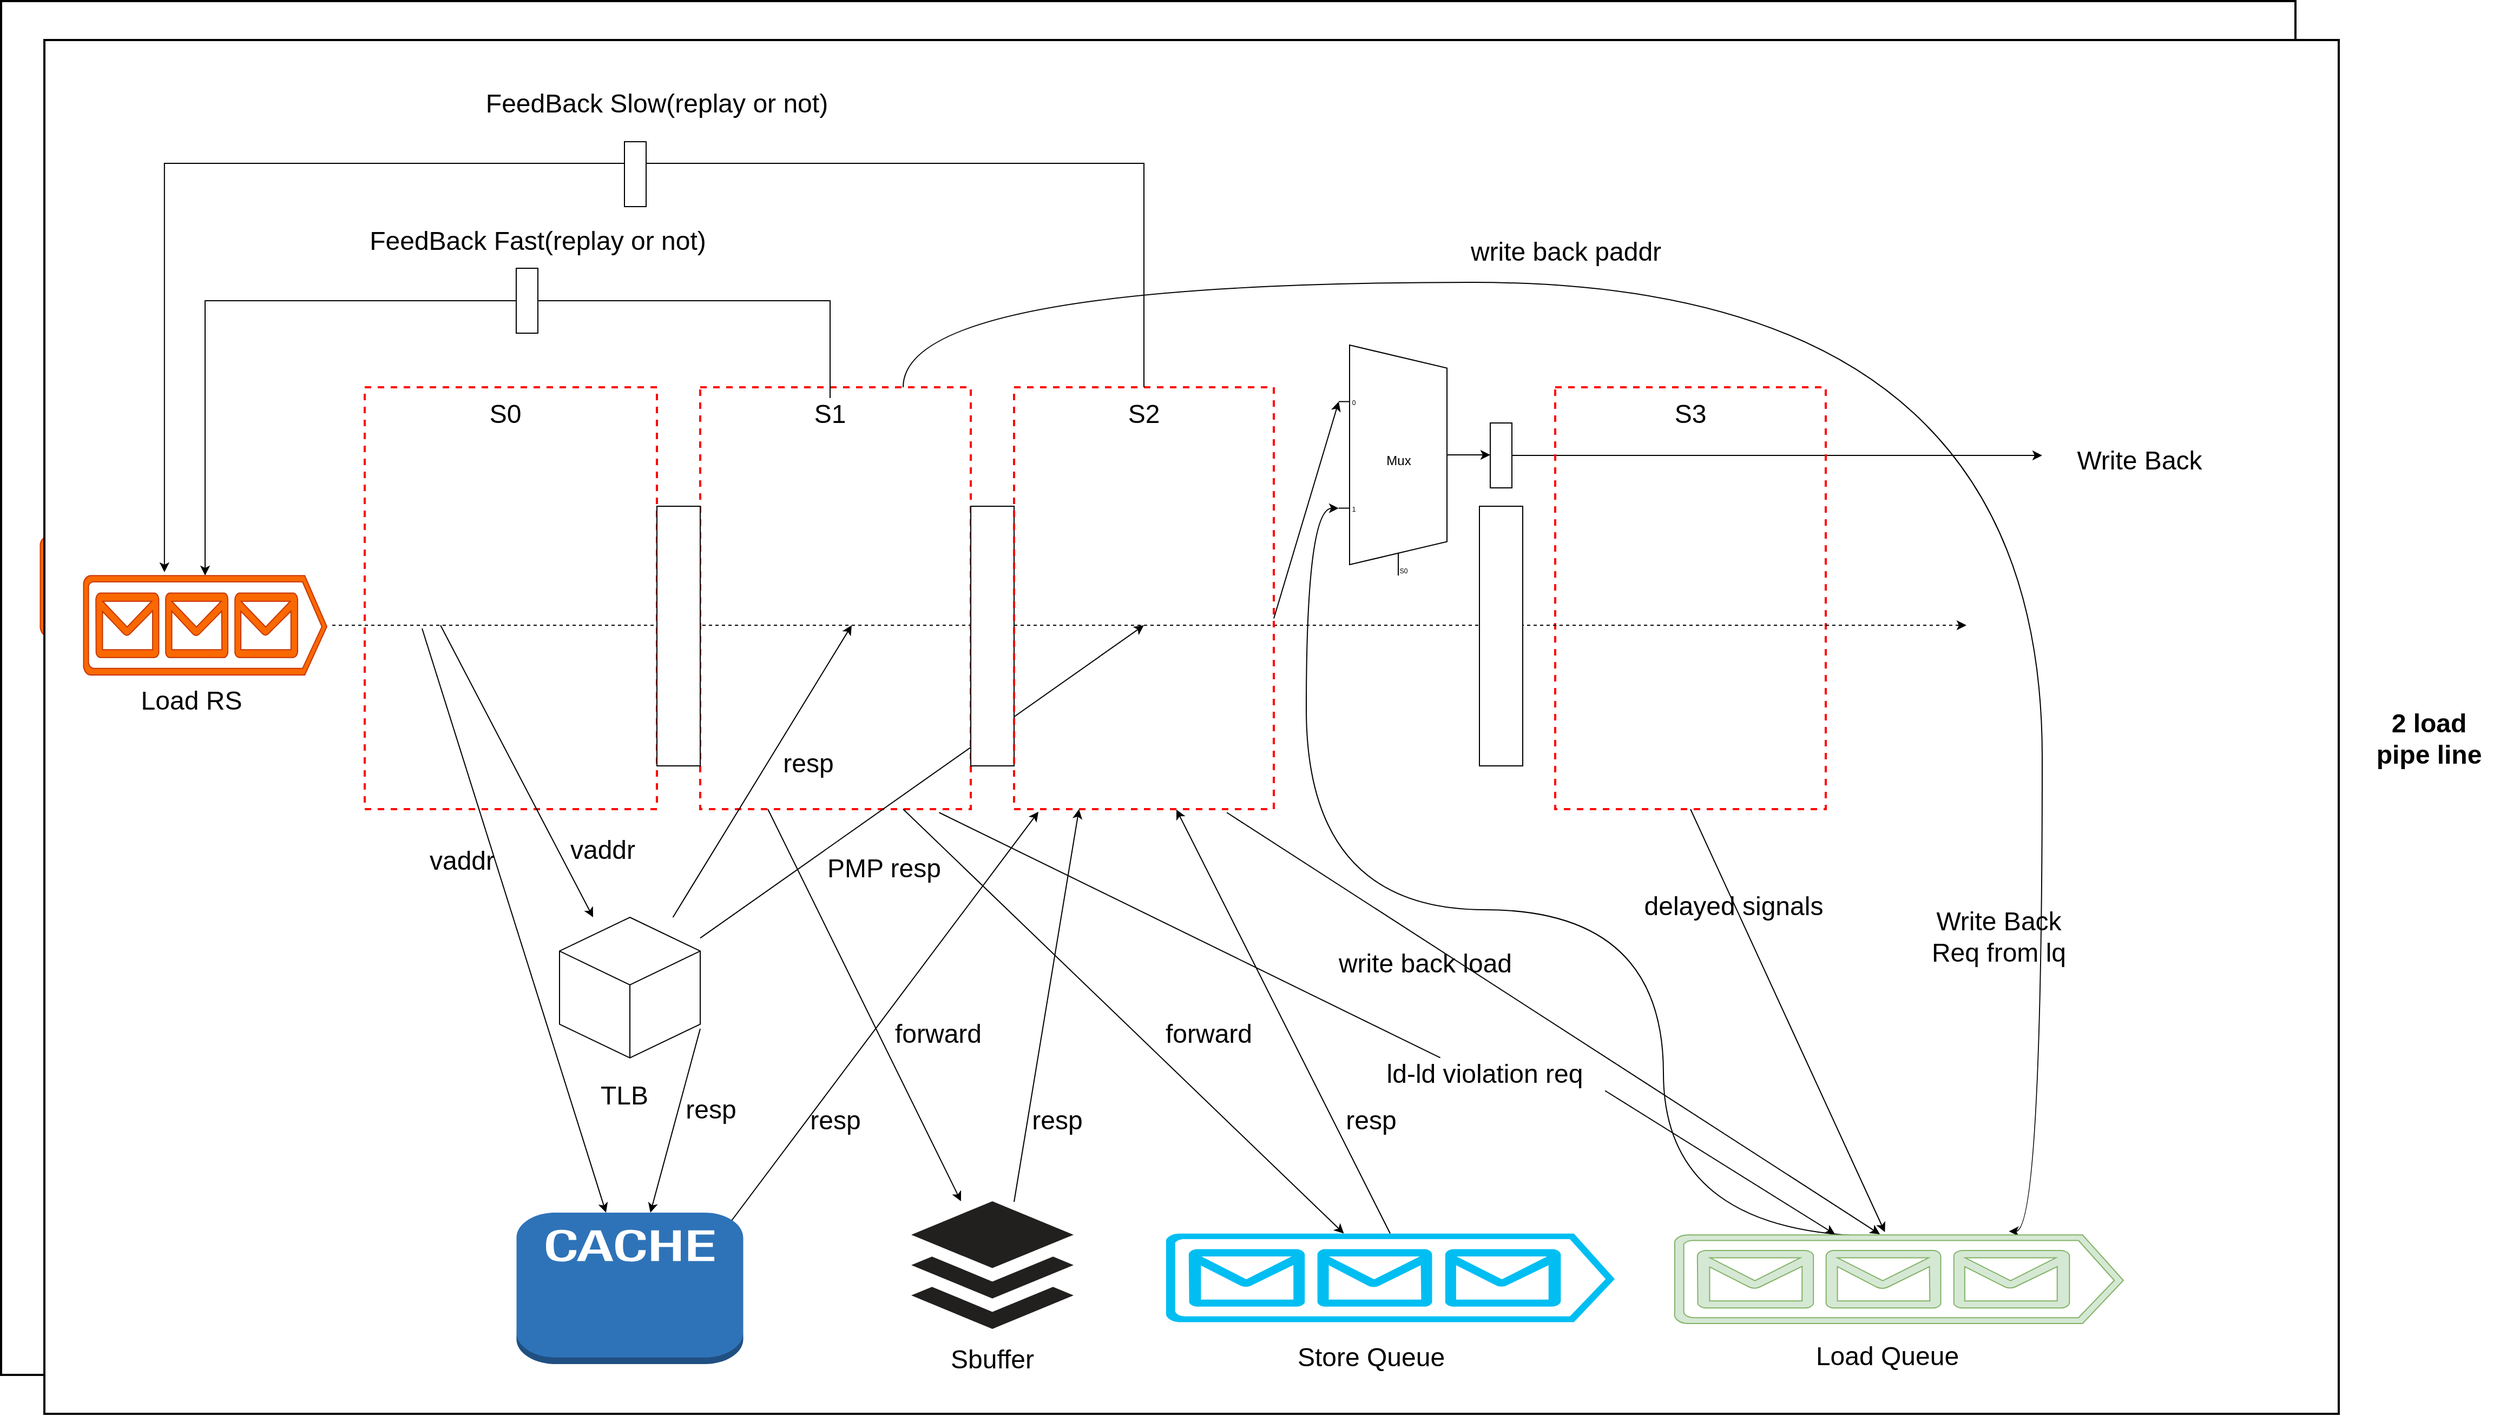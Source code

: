 <mxfile version="20.2.4" type="github">
  <diagram id="AobjY3eb068Dwps1Uj1f" name="第 1 页">
    <mxGraphModel dx="2946" dy="1591" grid="0" gridSize="10" guides="1" tooltips="1" connect="1" arrows="1" fold="1" page="1" pageScale="1" pageWidth="2339" pageHeight="3300" math="0" shadow="0">
      <root>
        <mxCell id="0" />
        <mxCell id="1" parent="0" />
        <mxCell id="BWPuHB-r5Ix1DyG-1JrD-80" value="" style="rounded=0;whiteSpace=wrap;html=1;strokeWidth=2;" vertex="1" parent="1">
          <mxGeometry x="17" y="97" width="2120" height="1270" as="geometry" />
        </mxCell>
        <mxCell id="BWPuHB-r5Ix1DyG-1JrD-78" style="edgeStyle=orthogonalEdgeStyle;curved=1;rounded=0;orthogonalLoop=1;jettySize=auto;html=1;exitX=1;exitY=0.5;exitDx=0;exitDy=0;" edge="1" parent="1" source="BWPuHB-r5Ix1DyG-1JrD-75">
          <mxGeometry relative="1" as="geometry">
            <mxPoint x="1863" y="481" as="targetPoint" />
          </mxGeometry>
        </mxCell>
        <mxCell id="BWPuHB-r5Ix1DyG-1JrD-72" value="" style="endArrow=classic;html=1;rounded=0;fontSize=24;entryX=0;entryY=0.694;entryDx=0;entryDy=3;entryPerimeter=0;exitX=0.467;exitY=0.018;exitDx=0;exitDy=0;exitPerimeter=0;edgeStyle=orthogonalEdgeStyle;curved=1;" edge="1" parent="1" source="BWPuHB-r5Ix1DyG-1JrD-22" target="BWPuHB-r5Ix1DyG-1JrD-70">
          <mxGeometry width="50" height="50" relative="1" as="geometry">
            <mxPoint x="1548" y="818" as="sourcePoint" />
            <mxPoint x="1727.635" y="1209.04" as="targetPoint" />
            <Array as="points">
              <mxPoint x="1513" y="1203" />
              <mxPoint x="1513" y="901" />
              <mxPoint x="1183" y="901" />
              <mxPoint x="1183" y="530" />
            </Array>
          </mxGeometry>
        </mxCell>
        <mxCell id="BWPuHB-r5Ix1DyG-1JrD-68" style="edgeStyle=orthogonalEdgeStyle;rounded=0;orthogonalLoop=1;jettySize=auto;html=1;exitX=0.75;exitY=0;exitDx=0;exitDy=0;entryX=0.745;entryY=-0.039;entryDx=0;entryDy=0;entryPerimeter=0;curved=1;" edge="1" parent="1" source="BWPuHB-r5Ix1DyG-1JrD-32" target="BWPuHB-r5Ix1DyG-1JrD-22">
          <mxGeometry relative="1" as="geometry">
            <Array as="points">
              <mxPoint x="811" y="321" />
              <mxPoint x="1863" y="321" />
              <mxPoint x="1863" y="1198" />
            </Array>
          </mxGeometry>
        </mxCell>
        <mxCell id="BWPuHB-r5Ix1DyG-1JrD-32" value="" style="rounded=0;whiteSpace=wrap;html=1;fontSize=24;fillColor=none;dashed=1;strokeColor=#FF0000;strokeWidth=2;" vertex="1" parent="1">
          <mxGeometry x="623" y="418" width="250" height="390" as="geometry" />
        </mxCell>
        <mxCell id="BWPuHB-r5Ix1DyG-1JrD-2" value="" style="rounded=0;whiteSpace=wrap;html=1;fontSize=24;fillColor=none;dashed=1;strokeColor=#FF0000;strokeWidth=2;" vertex="1" parent="1">
          <mxGeometry x="1413" y="418" width="250" height="390" as="geometry" />
        </mxCell>
        <mxCell id="BWPuHB-r5Ix1DyG-1JrD-3" value="" style="rounded=0;whiteSpace=wrap;html=1;fontSize=24;fillColor=none;dashed=1;strokeColor=#FF0000;strokeWidth=2;" vertex="1" parent="1">
          <mxGeometry x="313" y="418" width="270" height="390" as="geometry" />
        </mxCell>
        <mxCell id="BWPuHB-r5Ix1DyG-1JrD-5" value="" style="endArrow=classic;html=1;rounded=0;fontSize=24;" edge="1" parent="1" source="BWPuHB-r5Ix1DyG-1JrD-14">
          <mxGeometry width="50" height="50" relative="1" as="geometry">
            <mxPoint x="653" y="918" as="sourcePoint" />
            <mxPoint x="1033" y="638" as="targetPoint" />
          </mxGeometry>
        </mxCell>
        <mxCell id="BWPuHB-r5Ix1DyG-1JrD-6" value="" style="endArrow=classic;html=1;rounded=0;fontSize=24;exitX=1;exitY=0.5;exitDx=0;exitDy=0;dashed=1;" edge="1" parent="1">
          <mxGeometry width="50" height="50" relative="1" as="geometry">
            <mxPoint x="283" y="638" as="sourcePoint" />
            <mxPoint x="1793" y="638" as="targetPoint" />
          </mxGeometry>
        </mxCell>
        <mxCell id="BWPuHB-r5Ix1DyG-1JrD-7" value="" style="rounded=0;whiteSpace=wrap;html=1;fontSize=24;" vertex="1" parent="1">
          <mxGeometry x="583" y="528" width="40" height="240" as="geometry" />
        </mxCell>
        <mxCell id="BWPuHB-r5Ix1DyG-1JrD-8" value="" style="rounded=0;whiteSpace=wrap;html=1;fontSize=24;" vertex="1" parent="1">
          <mxGeometry x="873" y="528" width="40" height="240" as="geometry" />
        </mxCell>
        <mxCell id="BWPuHB-r5Ix1DyG-1JrD-9" value="" style="rounded=0;whiteSpace=wrap;html=1;fontSize=24;" vertex="1" parent="1">
          <mxGeometry x="1343" y="528" width="40" height="240" as="geometry" />
        </mxCell>
        <mxCell id="BWPuHB-r5Ix1DyG-1JrD-10" value="S0" style="text;html=1;strokeColor=none;fillColor=none;align=center;verticalAlign=middle;whiteSpace=wrap;rounded=0;fontSize=24;" vertex="1" parent="1">
          <mxGeometry x="413" y="428" width="60" height="30" as="geometry" />
        </mxCell>
        <mxCell id="BWPuHB-r5Ix1DyG-1JrD-11" value="S1" style="text;html=1;strokeColor=none;fillColor=none;align=center;verticalAlign=middle;whiteSpace=wrap;rounded=0;fontSize=24;" vertex="1" parent="1">
          <mxGeometry x="713" y="428" width="60" height="30" as="geometry" />
        </mxCell>
        <mxCell id="BWPuHB-r5Ix1DyG-1JrD-12" value="S2" style="text;html=1;strokeColor=none;fillColor=none;align=center;verticalAlign=middle;whiteSpace=wrap;rounded=0;fontSize=24;" vertex="1" parent="1">
          <mxGeometry x="1003" y="428" width="60" height="30" as="geometry" />
        </mxCell>
        <mxCell id="BWPuHB-r5Ix1DyG-1JrD-13" value="S3" style="text;html=1;strokeColor=none;fillColor=none;align=center;verticalAlign=middle;whiteSpace=wrap;rounded=0;fontSize=24;" vertex="1" parent="1">
          <mxGeometry x="1508" y="428" width="60" height="30" as="geometry" />
        </mxCell>
        <mxCell id="BWPuHB-r5Ix1DyG-1JrD-14" value="" style="html=1;whiteSpace=wrap;shape=isoCube2;backgroundOutline=1;isoAngle=15;fontSize=24;" vertex="1" parent="1">
          <mxGeometry x="493" y="908" width="130" height="130" as="geometry" />
        </mxCell>
        <mxCell id="BWPuHB-r5Ix1DyG-1JrD-15" value="TLB" style="text;html=1;strokeColor=none;fillColor=none;align=center;verticalAlign=middle;whiteSpace=wrap;rounded=0;fontSize=24;" vertex="1" parent="1">
          <mxGeometry x="523" y="1058" width="60" height="30" as="geometry" />
        </mxCell>
        <mxCell id="BWPuHB-r5Ix1DyG-1JrD-16" value="" style="edgeStyle=elbowEdgeStyle;elbow=horizontal;endArrow=classic;html=1;rounded=0;fontSize=24;exitX=0.5;exitY=0;exitDx=0;exitDy=0;entryX=0.5;entryY=0;entryDx=0;entryDy=0;entryPerimeter=0;" edge="1" parent="1" source="BWPuHB-r5Ix1DyG-1JrD-11" target="BWPuHB-r5Ix1DyG-1JrD-24">
          <mxGeometry width="50" height="50" relative="1" as="geometry">
            <mxPoint x="753" y="408" as="sourcePoint" />
            <mxPoint x="203" y="598" as="targetPoint" />
            <Array as="points">
              <mxPoint x="573" y="338" />
              <mxPoint x="213" y="438" />
            </Array>
          </mxGeometry>
        </mxCell>
        <mxCell id="BWPuHB-r5Ix1DyG-1JrD-17" value="" style="endArrow=classic;html=1;rounded=0;fontSize=24;" edge="1" parent="1" target="BWPuHB-r5Ix1DyG-1JrD-14">
          <mxGeometry width="50" height="50" relative="1" as="geometry">
            <mxPoint x="383" y="638" as="sourcePoint" />
            <mxPoint x="573" y="838" as="targetPoint" />
          </mxGeometry>
        </mxCell>
        <mxCell id="BWPuHB-r5Ix1DyG-1JrD-18" value="" style="endArrow=classic;html=1;rounded=0;fontSize=24;" edge="1" parent="1" source="BWPuHB-r5Ix1DyG-1JrD-14">
          <mxGeometry width="50" height="50" relative="1" as="geometry">
            <mxPoint x="633" y="918" as="sourcePoint" />
            <mxPoint x="763" y="638" as="targetPoint" />
          </mxGeometry>
        </mxCell>
        <mxCell id="BWPuHB-r5Ix1DyG-1JrD-19" value="Write Back" style="text;html=1;strokeColor=none;fillColor=none;align=center;verticalAlign=middle;whiteSpace=wrap;rounded=0;fontSize=24;" vertex="1" parent="1">
          <mxGeometry x="1873" y="410.5" width="160" height="150" as="geometry" />
        </mxCell>
        <mxCell id="BWPuHB-r5Ix1DyG-1JrD-20" value="FeedBack Fast(replay or not)" style="text;html=1;strokeColor=none;fillColor=none;align=center;verticalAlign=middle;whiteSpace=wrap;rounded=0;fontSize=24;" vertex="1" parent="1">
          <mxGeometry x="313" y="258" width="320" height="50" as="geometry" />
        </mxCell>
        <mxCell id="BWPuHB-r5Ix1DyG-1JrD-21" value="vaddr" style="text;html=1;strokeColor=none;fillColor=none;align=center;verticalAlign=middle;whiteSpace=wrap;rounded=0;fontSize=24;" vertex="1" parent="1">
          <mxGeometry x="373" y="841" width="60" height="30" as="geometry" />
        </mxCell>
        <mxCell id="BWPuHB-r5Ix1DyG-1JrD-24" value="" style="verticalLabelPosition=bottom;html=1;verticalAlign=top;align=center;strokeColor=#C73500;fillColor=#fa6800;shape=mxgraph.azure.queue_generic;pointerEvents=1;fontSize=24;fontColor=#000000;" vertex="1" parent="1">
          <mxGeometry x="53" y="592" width="225" height="92" as="geometry" />
        </mxCell>
        <mxCell id="BWPuHB-r5Ix1DyG-1JrD-25" value="Load RS" style="text;html=1;strokeColor=none;fillColor=none;align=center;verticalAlign=middle;whiteSpace=wrap;rounded=0;fontSize=24;" vertex="1" parent="1">
          <mxGeometry x="93" y="698" width="120" height="20" as="geometry" />
        </mxCell>
        <mxCell id="BWPuHB-r5Ix1DyG-1JrD-26" value="resp" style="text;html=1;strokeColor=none;fillColor=none;align=center;verticalAlign=middle;whiteSpace=wrap;rounded=0;fontSize=24;" vertex="1" parent="1">
          <mxGeometry x="693" y="751" width="60" height="30" as="geometry" />
        </mxCell>
        <mxCell id="BWPuHB-r5Ix1DyG-1JrD-27" value="PMP resp" style="text;html=1;strokeColor=none;fillColor=none;align=center;verticalAlign=middle;whiteSpace=wrap;rounded=0;fontSize=24;" vertex="1" parent="1">
          <mxGeometry x="723" y="848" width="140" height="30" as="geometry" />
        </mxCell>
        <mxCell id="BWPuHB-r5Ix1DyG-1JrD-28" value="" style="rounded=0;whiteSpace=wrap;html=1;fontSize=24;" vertex="1" parent="1">
          <mxGeometry x="453" y="308" width="20" height="60" as="geometry" />
        </mxCell>
        <mxCell id="BWPuHB-r5Ix1DyG-1JrD-33" value="" style="rounded=0;whiteSpace=wrap;html=1;fontSize=24;fillColor=none;dashed=1;strokeColor=#FF0000;strokeWidth=2;" vertex="1" parent="1">
          <mxGeometry x="913" y="418" width="240" height="390" as="geometry" />
        </mxCell>
        <mxCell id="BWPuHB-r5Ix1DyG-1JrD-35" value="" style="outlineConnect=0;dashed=0;verticalLabelPosition=bottom;verticalAlign=top;align=center;html=1;shape=mxgraph.aws3.cache_node;fillColor=#2E73B8;gradientColor=none;" vertex="1" parent="1">
          <mxGeometry x="453.25" y="1181" width="209.5" height="140" as="geometry" />
        </mxCell>
        <mxCell id="BWPuHB-r5Ix1DyG-1JrD-36" value="" style="endArrow=classic;html=1;rounded=0;fontSize=24;" edge="1" parent="1" target="BWPuHB-r5Ix1DyG-1JrD-35">
          <mxGeometry width="50" height="50" relative="1" as="geometry">
            <mxPoint x="366" y="641" as="sourcePoint" />
            <mxPoint x="446" y="1261" as="targetPoint" />
          </mxGeometry>
        </mxCell>
        <mxCell id="BWPuHB-r5Ix1DyG-1JrD-41" value="" style="group" vertex="1" connectable="0" parent="1">
          <mxGeometry x="803" y="1170.5" width="180" height="161" as="geometry" />
        </mxCell>
        <mxCell id="BWPuHB-r5Ix1DyG-1JrD-39" value="" style="dashed=0;outlineConnect=0;html=1;align=center;labelPosition=center;verticalLabelPosition=bottom;verticalAlign=top;shape=mxgraph.weblogos.buffer;fillColor=#221F1F;strokeColor=none" vertex="1" parent="BWPuHB-r5Ix1DyG-1JrD-41">
          <mxGeometry x="15" width="150" height="118" as="geometry" />
        </mxCell>
        <mxCell id="BWPuHB-r5Ix1DyG-1JrD-40" value="Sbuffer" style="text;html=1;strokeColor=none;fillColor=none;align=center;verticalAlign=middle;whiteSpace=wrap;rounded=0;fontSize=24;" vertex="1" parent="BWPuHB-r5Ix1DyG-1JrD-41">
          <mxGeometry y="131" width="180" height="30" as="geometry" />
        </mxCell>
        <mxCell id="BWPuHB-r5Ix1DyG-1JrD-42" value="" style="group" vertex="1" connectable="0" parent="1">
          <mxGeometry x="1523" y="1201.5" width="415" height="127.5" as="geometry" />
        </mxCell>
        <mxCell id="BWPuHB-r5Ix1DyG-1JrD-22" value="" style="verticalLabelPosition=bottom;html=1;verticalAlign=top;align=center;strokeColor=#82b366;fillColor=#d5e8d4;shape=mxgraph.azure.queue_generic;pointerEvents=1;fontSize=24;" vertex="1" parent="BWPuHB-r5Ix1DyG-1JrD-42">
          <mxGeometry width="415" height="82" as="geometry" />
        </mxCell>
        <mxCell id="BWPuHB-r5Ix1DyG-1JrD-23" value="Load Queue" style="text;html=1;strokeColor=none;fillColor=none;align=center;verticalAlign=middle;whiteSpace=wrap;rounded=0;fontSize=24;" vertex="1" parent="BWPuHB-r5Ix1DyG-1JrD-42">
          <mxGeometry x="107" y="97.5" width="180" height="30" as="geometry" />
        </mxCell>
        <mxCell id="BWPuHB-r5Ix1DyG-1JrD-43" value="" style="group" vertex="1" connectable="0" parent="1">
          <mxGeometry x="1053" y="1200.25" width="415" height="130" as="geometry" />
        </mxCell>
        <mxCell id="BWPuHB-r5Ix1DyG-1JrD-37" value="" style="verticalLabelPosition=bottom;html=1;verticalAlign=top;align=center;strokeColor=none;fillColor=#00BEF2;shape=mxgraph.azure.queue_generic;pointerEvents=1;fontSize=24;" vertex="1" parent="BWPuHB-r5Ix1DyG-1JrD-43">
          <mxGeometry width="415" height="82" as="geometry" />
        </mxCell>
        <mxCell id="BWPuHB-r5Ix1DyG-1JrD-38" value="Store Queue" style="text;html=1;strokeColor=none;fillColor=none;align=center;verticalAlign=middle;whiteSpace=wrap;rounded=0;fontSize=24;" vertex="1" parent="BWPuHB-r5Ix1DyG-1JrD-43">
          <mxGeometry x="100" y="100" width="180" height="30" as="geometry" />
        </mxCell>
        <mxCell id="BWPuHB-r5Ix1DyG-1JrD-44" value="" style="edgeStyle=elbowEdgeStyle;elbow=horizontal;endArrow=classic;html=1;rounded=0;fontSize=24;exitX=0.5;exitY=0;exitDx=0;exitDy=0;entryX=0.333;entryY=-0.033;entryDx=0;entryDy=0;entryPerimeter=0;" edge="1" parent="1" source="BWPuHB-r5Ix1DyG-1JrD-33" target="BWPuHB-r5Ix1DyG-1JrD-24">
          <mxGeometry width="50" height="50" relative="1" as="geometry">
            <mxPoint x="753" y="438" as="sourcePoint" />
            <mxPoint x="175.5" y="602" as="targetPoint" />
            <Array as="points">
              <mxPoint x="583" y="211" />
              <mxPoint x="676" y="241" />
              <mxPoint x="586" y="261" />
              <mxPoint x="223" y="448" />
            </Array>
          </mxGeometry>
        </mxCell>
        <mxCell id="BWPuHB-r5Ix1DyG-1JrD-45" value="FeedBack Slow(replay or not)" style="text;html=1;strokeColor=none;fillColor=none;align=center;verticalAlign=middle;whiteSpace=wrap;rounded=0;fontSize=24;" vertex="1" parent="1">
          <mxGeometry x="423" y="131" width="320" height="50" as="geometry" />
        </mxCell>
        <mxCell id="BWPuHB-r5Ix1DyG-1JrD-46" value="" style="endArrow=classic;html=1;rounded=0;fontSize=24;exitX=0.25;exitY=1;exitDx=0;exitDy=0;" edge="1" parent="1" source="BWPuHB-r5Ix1DyG-1JrD-32" target="BWPuHB-r5Ix1DyG-1JrD-39">
          <mxGeometry width="50" height="50" relative="1" as="geometry">
            <mxPoint x="607.776" y="918" as="sourcePoint" />
            <mxPoint x="773" y="648" as="targetPoint" />
          </mxGeometry>
        </mxCell>
        <mxCell id="BWPuHB-r5Ix1DyG-1JrD-47" value="" style="endArrow=classic;html=1;rounded=0;fontSize=24;entryX=0.397;entryY=0.001;entryDx=0;entryDy=0;entryPerimeter=0;exitX=0.75;exitY=1;exitDx=0;exitDy=0;" edge="1" parent="1" source="BWPuHB-r5Ix1DyG-1JrD-32" target="BWPuHB-r5Ix1DyG-1JrD-37">
          <mxGeometry width="50" height="50" relative="1" as="geometry">
            <mxPoint x="743" y="651.08" as="sourcePoint" />
            <mxPoint x="886.957" y="1180.5" as="targetPoint" />
          </mxGeometry>
        </mxCell>
        <mxCell id="BWPuHB-r5Ix1DyG-1JrD-48" value="forward" style="text;html=1;strokeColor=none;fillColor=none;align=center;verticalAlign=middle;whiteSpace=wrap;rounded=0;fontSize=24;" vertex="1" parent="1">
          <mxGeometry x="773" y="1001" width="140" height="30" as="geometry" />
        </mxCell>
        <mxCell id="BWPuHB-r5Ix1DyG-1JrD-49" value="forward" style="text;html=1;strokeColor=none;fillColor=none;align=center;verticalAlign=middle;whiteSpace=wrap;rounded=0;fontSize=24;" vertex="1" parent="1">
          <mxGeometry x="1023" y="1001" width="140" height="30" as="geometry" />
        </mxCell>
        <mxCell id="BWPuHB-r5Ix1DyG-1JrD-50" value="" style="endArrow=classic;html=1;rounded=0;fontSize=24;entryX=0.358;entryY=-0.006;entryDx=0;entryDy=0;entryPerimeter=0;exitX=0.883;exitY=1.008;exitDx=0;exitDy=0;exitPerimeter=0;startArrow=none;" edge="1" parent="1" source="BWPuHB-r5Ix1DyG-1JrD-51" target="BWPuHB-r5Ix1DyG-1JrD-22">
          <mxGeometry width="50" height="50" relative="1" as="geometry">
            <mxPoint x="820.5" y="818" as="sourcePoint" />
            <mxPoint x="1227.755" y="1210.332" as="targetPoint" />
          </mxGeometry>
        </mxCell>
        <mxCell id="BWPuHB-r5Ix1DyG-1JrD-52" value="" style="endArrow=classic;html=1;rounded=0;fontSize=24;" edge="1" parent="1" target="BWPuHB-r5Ix1DyG-1JrD-35">
          <mxGeometry width="50" height="50" relative="1" as="geometry">
            <mxPoint x="623" y="1011" as="sourcePoint" />
            <mxPoint x="773" y="648" as="targetPoint" />
          </mxGeometry>
        </mxCell>
        <mxCell id="BWPuHB-r5Ix1DyG-1JrD-53" value="resp" style="text;html=1;strokeColor=none;fillColor=none;align=center;verticalAlign=middle;whiteSpace=wrap;rounded=0;fontSize=24;" vertex="1" parent="1">
          <mxGeometry x="602.75" y="1071" width="60" height="30" as="geometry" />
        </mxCell>
        <mxCell id="BWPuHB-r5Ix1DyG-1JrD-54" value="vaddr" style="text;html=1;strokeColor=none;fillColor=none;align=center;verticalAlign=middle;whiteSpace=wrap;rounded=0;fontSize=24;" vertex="1" parent="1">
          <mxGeometry x="503" y="831" width="60" height="30" as="geometry" />
        </mxCell>
        <mxCell id="BWPuHB-r5Ix1DyG-1JrD-56" value="" style="endArrow=classic;html=1;rounded=0;fontSize=24;exitX=0.95;exitY=0.05;exitDx=0;exitDy=0;exitPerimeter=0;entryX=0.094;entryY=1.006;entryDx=0;entryDy=0;entryPerimeter=0;" edge="1" parent="1" source="BWPuHB-r5Ix1DyG-1JrD-35" target="BWPuHB-r5Ix1DyG-1JrD-33">
          <mxGeometry width="50" height="50" relative="1" as="geometry">
            <mxPoint x="633" y="1021" as="sourcePoint" />
            <mxPoint x="586.958" y="1191" as="targetPoint" />
          </mxGeometry>
        </mxCell>
        <mxCell id="BWPuHB-r5Ix1DyG-1JrD-57" value="resp" style="text;html=1;strokeColor=none;fillColor=none;align=center;verticalAlign=middle;whiteSpace=wrap;rounded=0;fontSize=24;" vertex="1" parent="1">
          <mxGeometry x="718" y="1081" width="60" height="30" as="geometry" />
        </mxCell>
        <mxCell id="BWPuHB-r5Ix1DyG-1JrD-58" value="" style="endArrow=classic;html=1;rounded=0;fontSize=24;entryX=0.25;entryY=1;entryDx=0;entryDy=0;" edge="1" parent="1" target="BWPuHB-r5Ix1DyG-1JrD-33">
          <mxGeometry width="50" height="50" relative="1" as="geometry">
            <mxPoint x="913" y="1171" as="sourcePoint" />
            <mxPoint x="873.955" y="1180.5" as="targetPoint" />
          </mxGeometry>
        </mxCell>
        <mxCell id="BWPuHB-r5Ix1DyG-1JrD-59" value="" style="endArrow=classic;html=1;rounded=0;fontSize=24;entryX=0.625;entryY=1.001;entryDx=0;entryDy=0;entryPerimeter=0;exitX=0.5;exitY=0;exitDx=0;exitDy=0;exitPerimeter=0;" edge="1" parent="1" source="BWPuHB-r5Ix1DyG-1JrD-37" target="BWPuHB-r5Ix1DyG-1JrD-33">
          <mxGeometry width="50" height="50" relative="1" as="geometry">
            <mxPoint x="923" y="1181" as="sourcePoint" />
            <mxPoint x="983" y="818" as="targetPoint" />
          </mxGeometry>
        </mxCell>
        <mxCell id="BWPuHB-r5Ix1DyG-1JrD-60" value="resp" style="text;html=1;strokeColor=none;fillColor=none;align=center;verticalAlign=middle;whiteSpace=wrap;rounded=0;fontSize=24;" vertex="1" parent="1">
          <mxGeometry x="923" y="1081" width="60" height="30" as="geometry" />
        </mxCell>
        <mxCell id="BWPuHB-r5Ix1DyG-1JrD-61" value="resp" style="text;html=1;strokeColor=none;fillColor=none;align=center;verticalAlign=middle;whiteSpace=wrap;rounded=0;fontSize=24;" vertex="1" parent="1">
          <mxGeometry x="1213" y="1081" width="60" height="30" as="geometry" />
        </mxCell>
        <mxCell id="BWPuHB-r5Ix1DyG-1JrD-62" value="" style="endArrow=classic;html=1;rounded=0;fontSize=24;entryX=0.458;entryY=-0.006;entryDx=0;entryDy=0;entryPerimeter=0;exitX=0.819;exitY=1.008;exitDx=0;exitDy=0;exitPerimeter=0;" edge="1" parent="1" source="BWPuHB-r5Ix1DyG-1JrD-33" target="BWPuHB-r5Ix1DyG-1JrD-22">
          <mxGeometry width="50" height="50" relative="1" as="geometry">
            <mxPoint x="1270.5" y="1210.25" as="sourcePoint" />
            <mxPoint x="1073" y="818.39" as="targetPoint" />
          </mxGeometry>
        </mxCell>
        <mxCell id="BWPuHB-r5Ix1DyG-1JrD-51" value="ld-ld violation req" style="text;html=1;strokeColor=none;fillColor=none;align=center;verticalAlign=middle;whiteSpace=wrap;rounded=0;fontSize=24;" vertex="1" parent="1">
          <mxGeometry x="1203" y="1038" width="290" height="30" as="geometry" />
        </mxCell>
        <mxCell id="BWPuHB-r5Ix1DyG-1JrD-63" value="" style="endArrow=none;html=1;rounded=0;fontSize=24;entryX=0.358;entryY=-0.006;entryDx=0;entryDy=0;entryPerimeter=0;exitX=0.883;exitY=1.008;exitDx=0;exitDy=0;exitPerimeter=0;" edge="1" parent="1" source="BWPuHB-r5Ix1DyG-1JrD-32" target="BWPuHB-r5Ix1DyG-1JrD-51">
          <mxGeometry width="50" height="50" relative="1" as="geometry">
            <mxPoint x="843.75" y="811.12" as="sourcePoint" />
            <mxPoint x="1671.57" y="1201.008" as="targetPoint" />
          </mxGeometry>
        </mxCell>
        <mxCell id="BWPuHB-r5Ix1DyG-1JrD-64" value="write back load" style="text;html=1;strokeColor=none;fillColor=none;align=center;verticalAlign=middle;whiteSpace=wrap;rounded=0;fontSize=24;" vertex="1" parent="1">
          <mxGeometry x="1133" y="931" width="320" height="40" as="geometry" />
        </mxCell>
        <mxCell id="BWPuHB-r5Ix1DyG-1JrD-65" value="" style="endArrow=classic;html=1;rounded=0;fontSize=24;entryX=0.469;entryY=-0.03;entryDx=0;entryDy=0;entryPerimeter=0;exitX=0.5;exitY=1;exitDx=0;exitDy=0;" edge="1" parent="1" source="BWPuHB-r5Ix1DyG-1JrD-2" target="BWPuHB-r5Ix1DyG-1JrD-22">
          <mxGeometry width="50" height="50" relative="1" as="geometry">
            <mxPoint x="1119.56" y="821.12" as="sourcePoint" />
            <mxPoint x="1723.07" y="1211.008" as="targetPoint" />
          </mxGeometry>
        </mxCell>
        <mxCell id="BWPuHB-r5Ix1DyG-1JrD-66" value="" style="rounded=0;whiteSpace=wrap;html=1;fontSize=24;" vertex="1" parent="1">
          <mxGeometry x="553" y="191" width="20" height="60" as="geometry" />
        </mxCell>
        <mxCell id="BWPuHB-r5Ix1DyG-1JrD-69" value="write back paddr" style="text;html=1;strokeColor=none;fillColor=none;align=center;verticalAlign=middle;whiteSpace=wrap;rounded=0;fontSize=24;" vertex="1" parent="1">
          <mxGeometry x="1263" y="268" width="320" height="50" as="geometry" />
        </mxCell>
        <mxCell id="BWPuHB-r5Ix1DyG-1JrD-77" style="edgeStyle=orthogonalEdgeStyle;curved=1;rounded=0;orthogonalLoop=1;jettySize=auto;html=1;exitX=1;exitY=0.5;exitDx=0;exitDy=-5;exitPerimeter=0;entryX=0;entryY=0.5;entryDx=0;entryDy=0;" edge="1" parent="1" source="BWPuHB-r5Ix1DyG-1JrD-70" target="BWPuHB-r5Ix1DyG-1JrD-75">
          <mxGeometry relative="1" as="geometry" />
        </mxCell>
        <mxCell id="BWPuHB-r5Ix1DyG-1JrD-70" value="Mux" style="shadow=0;dashed=0;align=center;html=1;strokeWidth=1;shape=mxgraph.electrical.abstract.mux2;" vertex="1" parent="1">
          <mxGeometry x="1213" y="379" width="110" height="213" as="geometry" />
        </mxCell>
        <mxCell id="BWPuHB-r5Ix1DyG-1JrD-73" value="" style="endArrow=classic;html=1;rounded=0;fontSize=24;entryX=0;entryY=0.231;entryDx=0;entryDy=3;entryPerimeter=0;exitX=1;exitY=0.548;exitDx=0;exitDy=0;exitPerimeter=0;" edge="1" parent="1" source="BWPuHB-r5Ix1DyG-1JrD-33" target="BWPuHB-r5Ix1DyG-1JrD-70">
          <mxGeometry width="50" height="50" relative="1" as="geometry">
            <mxPoint x="1177.886" y="941" as="sourcePoint" />
            <mxPoint x="1343.11" y="671" as="targetPoint" />
          </mxGeometry>
        </mxCell>
        <mxCell id="BWPuHB-r5Ix1DyG-1JrD-74" value="Write Back Req from lq" style="text;html=1;strokeColor=none;fillColor=none;align=center;verticalAlign=middle;whiteSpace=wrap;rounded=0;fontSize=24;" vertex="1" parent="1">
          <mxGeometry x="1743" y="851" width="160" height="150" as="geometry" />
        </mxCell>
        <mxCell id="BWPuHB-r5Ix1DyG-1JrD-75" value="" style="rounded=0;whiteSpace=wrap;html=1;fontSize=24;" vertex="1" parent="1">
          <mxGeometry x="1353" y="451" width="20" height="60" as="geometry" />
        </mxCell>
        <mxCell id="BWPuHB-r5Ix1DyG-1JrD-79" value="delayed signals" style="text;html=1;strokeColor=none;fillColor=none;align=center;verticalAlign=middle;whiteSpace=wrap;rounded=0;fontSize=24;" vertex="1" parent="1">
          <mxGeometry x="1453" y="848" width="250" height="100" as="geometry" />
        </mxCell>
        <mxCell id="BWPuHB-r5Ix1DyG-1JrD-151" value="" style="rounded=0;whiteSpace=wrap;html=1;strokeWidth=2;" vertex="1" parent="1">
          <mxGeometry x="57" y="133" width="2120" height="1270" as="geometry" />
        </mxCell>
        <mxCell id="BWPuHB-r5Ix1DyG-1JrD-152" style="edgeStyle=orthogonalEdgeStyle;curved=1;rounded=0;orthogonalLoop=1;jettySize=auto;html=1;exitX=1;exitY=0.5;exitDx=0;exitDy=0;" edge="1" parent="1" source="BWPuHB-r5Ix1DyG-1JrD-219">
          <mxGeometry relative="1" as="geometry">
            <mxPoint x="1903" y="517" as="targetPoint" />
          </mxGeometry>
        </mxCell>
        <mxCell id="BWPuHB-r5Ix1DyG-1JrD-153" value="" style="endArrow=classic;html=1;rounded=0;fontSize=24;entryX=0;entryY=0.694;entryDx=0;entryDy=3;entryPerimeter=0;exitX=0.467;exitY=0.018;exitDx=0;exitDy=0;exitPerimeter=0;edgeStyle=orthogonalEdgeStyle;curved=1;" edge="1" parent="1" source="BWPuHB-r5Ix1DyG-1JrD-187" target="BWPuHB-r5Ix1DyG-1JrD-216">
          <mxGeometry width="50" height="50" relative="1" as="geometry">
            <mxPoint x="1588" y="854" as="sourcePoint" />
            <mxPoint x="1767.635" y="1245.04" as="targetPoint" />
            <Array as="points">
              <mxPoint x="1553" y="1239" />
              <mxPoint x="1553" y="937" />
              <mxPoint x="1223" y="937" />
              <mxPoint x="1223" y="566" />
            </Array>
          </mxGeometry>
        </mxCell>
        <mxCell id="BWPuHB-r5Ix1DyG-1JrD-154" style="edgeStyle=orthogonalEdgeStyle;rounded=0;orthogonalLoop=1;jettySize=auto;html=1;exitX=0.75;exitY=0;exitDx=0;exitDy=0;entryX=0.745;entryY=-0.039;entryDx=0;entryDy=0;entryPerimeter=0;curved=1;" edge="1" parent="1" source="BWPuHB-r5Ix1DyG-1JrD-155" target="BWPuHB-r5Ix1DyG-1JrD-187">
          <mxGeometry relative="1" as="geometry">
            <Array as="points">
              <mxPoint x="851" y="357" />
              <mxPoint x="1903" y="357" />
              <mxPoint x="1903" y="1234" />
            </Array>
          </mxGeometry>
        </mxCell>
        <mxCell id="BWPuHB-r5Ix1DyG-1JrD-155" value="" style="rounded=0;whiteSpace=wrap;html=1;fontSize=24;fillColor=none;dashed=1;strokeColor=#FF0000;strokeWidth=2;" vertex="1" parent="1">
          <mxGeometry x="663" y="454" width="250" height="390" as="geometry" />
        </mxCell>
        <mxCell id="BWPuHB-r5Ix1DyG-1JrD-156" value="" style="rounded=0;whiteSpace=wrap;html=1;fontSize=24;fillColor=none;dashed=1;strokeColor=#FF0000;strokeWidth=2;" vertex="1" parent="1">
          <mxGeometry x="1453" y="454" width="250" height="390" as="geometry" />
        </mxCell>
        <mxCell id="BWPuHB-r5Ix1DyG-1JrD-157" value="" style="rounded=0;whiteSpace=wrap;html=1;fontSize=24;fillColor=none;dashed=1;strokeColor=#FF0000;strokeWidth=2;" vertex="1" parent="1">
          <mxGeometry x="353" y="454" width="270" height="390" as="geometry" />
        </mxCell>
        <mxCell id="BWPuHB-r5Ix1DyG-1JrD-158" value="" style="endArrow=classic;html=1;rounded=0;fontSize=24;" edge="1" parent="1" source="BWPuHB-r5Ix1DyG-1JrD-167">
          <mxGeometry width="50" height="50" relative="1" as="geometry">
            <mxPoint x="693" y="954" as="sourcePoint" />
            <mxPoint x="1073" y="674" as="targetPoint" />
          </mxGeometry>
        </mxCell>
        <mxCell id="BWPuHB-r5Ix1DyG-1JrD-159" value="" style="endArrow=classic;html=1;rounded=0;fontSize=24;exitX=1;exitY=0.5;exitDx=0;exitDy=0;dashed=1;" edge="1" parent="1">
          <mxGeometry width="50" height="50" relative="1" as="geometry">
            <mxPoint x="323" y="674" as="sourcePoint" />
            <mxPoint x="1833" y="674" as="targetPoint" />
          </mxGeometry>
        </mxCell>
        <mxCell id="BWPuHB-r5Ix1DyG-1JrD-160" value="" style="rounded=0;whiteSpace=wrap;html=1;fontSize=24;" vertex="1" parent="1">
          <mxGeometry x="623" y="564" width="40" height="240" as="geometry" />
        </mxCell>
        <mxCell id="BWPuHB-r5Ix1DyG-1JrD-161" value="" style="rounded=0;whiteSpace=wrap;html=1;fontSize=24;" vertex="1" parent="1">
          <mxGeometry x="913" y="564" width="40" height="240" as="geometry" />
        </mxCell>
        <mxCell id="BWPuHB-r5Ix1DyG-1JrD-162" value="" style="rounded=0;whiteSpace=wrap;html=1;fontSize=24;" vertex="1" parent="1">
          <mxGeometry x="1383" y="564" width="40" height="240" as="geometry" />
        </mxCell>
        <mxCell id="BWPuHB-r5Ix1DyG-1JrD-163" value="S0" style="text;html=1;strokeColor=none;fillColor=none;align=center;verticalAlign=middle;whiteSpace=wrap;rounded=0;fontSize=24;" vertex="1" parent="1">
          <mxGeometry x="453" y="464" width="60" height="30" as="geometry" />
        </mxCell>
        <mxCell id="BWPuHB-r5Ix1DyG-1JrD-164" value="S1" style="text;html=1;strokeColor=none;fillColor=none;align=center;verticalAlign=middle;whiteSpace=wrap;rounded=0;fontSize=24;" vertex="1" parent="1">
          <mxGeometry x="753" y="464" width="60" height="30" as="geometry" />
        </mxCell>
        <mxCell id="BWPuHB-r5Ix1DyG-1JrD-165" value="S2" style="text;html=1;strokeColor=none;fillColor=none;align=center;verticalAlign=middle;whiteSpace=wrap;rounded=0;fontSize=24;" vertex="1" parent="1">
          <mxGeometry x="1043" y="464" width="60" height="30" as="geometry" />
        </mxCell>
        <mxCell id="BWPuHB-r5Ix1DyG-1JrD-166" value="S3" style="text;html=1;strokeColor=none;fillColor=none;align=center;verticalAlign=middle;whiteSpace=wrap;rounded=0;fontSize=24;" vertex="1" parent="1">
          <mxGeometry x="1548" y="464" width="60" height="30" as="geometry" />
        </mxCell>
        <mxCell id="BWPuHB-r5Ix1DyG-1JrD-167" value="" style="html=1;whiteSpace=wrap;shape=isoCube2;backgroundOutline=1;isoAngle=15;fontSize=24;" vertex="1" parent="1">
          <mxGeometry x="533" y="944" width="130" height="130" as="geometry" />
        </mxCell>
        <mxCell id="BWPuHB-r5Ix1DyG-1JrD-168" value="TLB" style="text;html=1;strokeColor=none;fillColor=none;align=center;verticalAlign=middle;whiteSpace=wrap;rounded=0;fontSize=24;" vertex="1" parent="1">
          <mxGeometry x="563" y="1094" width="60" height="30" as="geometry" />
        </mxCell>
        <mxCell id="BWPuHB-r5Ix1DyG-1JrD-169" value="" style="edgeStyle=elbowEdgeStyle;elbow=horizontal;endArrow=classic;html=1;rounded=0;fontSize=24;exitX=0.5;exitY=0;exitDx=0;exitDy=0;entryX=0.5;entryY=0;entryDx=0;entryDy=0;entryPerimeter=0;" edge="1" parent="1" source="BWPuHB-r5Ix1DyG-1JrD-164" target="BWPuHB-r5Ix1DyG-1JrD-175">
          <mxGeometry width="50" height="50" relative="1" as="geometry">
            <mxPoint x="793" y="444" as="sourcePoint" />
            <mxPoint x="243" y="634" as="targetPoint" />
            <Array as="points">
              <mxPoint x="613" y="374" />
              <mxPoint x="253" y="474" />
            </Array>
          </mxGeometry>
        </mxCell>
        <mxCell id="BWPuHB-r5Ix1DyG-1JrD-170" value="" style="endArrow=classic;html=1;rounded=0;fontSize=24;" edge="1" parent="1" target="BWPuHB-r5Ix1DyG-1JrD-167">
          <mxGeometry width="50" height="50" relative="1" as="geometry">
            <mxPoint x="423" y="674" as="sourcePoint" />
            <mxPoint x="613" y="874" as="targetPoint" />
          </mxGeometry>
        </mxCell>
        <mxCell id="BWPuHB-r5Ix1DyG-1JrD-171" value="" style="endArrow=classic;html=1;rounded=0;fontSize=24;" edge="1" parent="1" source="BWPuHB-r5Ix1DyG-1JrD-167">
          <mxGeometry width="50" height="50" relative="1" as="geometry">
            <mxPoint x="673" y="954" as="sourcePoint" />
            <mxPoint x="803" y="674" as="targetPoint" />
          </mxGeometry>
        </mxCell>
        <mxCell id="BWPuHB-r5Ix1DyG-1JrD-172" value="Write Back" style="text;html=1;strokeColor=none;fillColor=none;align=center;verticalAlign=middle;whiteSpace=wrap;rounded=0;fontSize=24;" vertex="1" parent="1">
          <mxGeometry x="1913" y="446.5" width="160" height="150" as="geometry" />
        </mxCell>
        <mxCell id="BWPuHB-r5Ix1DyG-1JrD-173" value="FeedBack Fast(replay or not)" style="text;html=1;strokeColor=none;fillColor=none;align=center;verticalAlign=middle;whiteSpace=wrap;rounded=0;fontSize=24;" vertex="1" parent="1">
          <mxGeometry x="353" y="294" width="320" height="50" as="geometry" />
        </mxCell>
        <mxCell id="BWPuHB-r5Ix1DyG-1JrD-174" value="vaddr" style="text;html=1;strokeColor=none;fillColor=none;align=center;verticalAlign=middle;whiteSpace=wrap;rounded=0;fontSize=24;" vertex="1" parent="1">
          <mxGeometry x="413" y="877" width="60" height="30" as="geometry" />
        </mxCell>
        <mxCell id="BWPuHB-r5Ix1DyG-1JrD-175" value="" style="verticalLabelPosition=bottom;html=1;verticalAlign=top;align=center;strokeColor=#C73500;fillColor=#fa6800;shape=mxgraph.azure.queue_generic;pointerEvents=1;fontSize=24;fontColor=#000000;" vertex="1" parent="1">
          <mxGeometry x="93" y="628" width="225" height="92" as="geometry" />
        </mxCell>
        <mxCell id="BWPuHB-r5Ix1DyG-1JrD-176" value="Load RS" style="text;html=1;strokeColor=none;fillColor=none;align=center;verticalAlign=middle;whiteSpace=wrap;rounded=0;fontSize=24;" vertex="1" parent="1">
          <mxGeometry x="133" y="734" width="120" height="20" as="geometry" />
        </mxCell>
        <mxCell id="BWPuHB-r5Ix1DyG-1JrD-177" value="resp" style="text;html=1;strokeColor=none;fillColor=none;align=center;verticalAlign=middle;whiteSpace=wrap;rounded=0;fontSize=24;" vertex="1" parent="1">
          <mxGeometry x="733" y="787" width="60" height="30" as="geometry" />
        </mxCell>
        <mxCell id="BWPuHB-r5Ix1DyG-1JrD-178" value="PMP resp" style="text;html=1;strokeColor=none;fillColor=none;align=center;verticalAlign=middle;whiteSpace=wrap;rounded=0;fontSize=24;" vertex="1" parent="1">
          <mxGeometry x="763" y="884" width="140" height="30" as="geometry" />
        </mxCell>
        <mxCell id="BWPuHB-r5Ix1DyG-1JrD-179" value="" style="rounded=0;whiteSpace=wrap;html=1;fontSize=24;" vertex="1" parent="1">
          <mxGeometry x="493" y="344" width="20" height="60" as="geometry" />
        </mxCell>
        <mxCell id="BWPuHB-r5Ix1DyG-1JrD-180" value="" style="rounded=0;whiteSpace=wrap;html=1;fontSize=24;fillColor=none;dashed=1;strokeColor=#FF0000;strokeWidth=2;" vertex="1" parent="1">
          <mxGeometry x="953" y="454" width="240" height="390" as="geometry" />
        </mxCell>
        <mxCell id="BWPuHB-r5Ix1DyG-1JrD-181" value="" style="outlineConnect=0;dashed=0;verticalLabelPosition=bottom;verticalAlign=top;align=center;html=1;shape=mxgraph.aws3.cache_node;fillColor=#2E73B8;gradientColor=none;" vertex="1" parent="1">
          <mxGeometry x="493.25" y="1217" width="209.5" height="140" as="geometry" />
        </mxCell>
        <mxCell id="BWPuHB-r5Ix1DyG-1JrD-182" value="" style="endArrow=classic;html=1;rounded=0;fontSize=24;" edge="1" parent="1" target="BWPuHB-r5Ix1DyG-1JrD-181">
          <mxGeometry width="50" height="50" relative="1" as="geometry">
            <mxPoint x="406" y="677" as="sourcePoint" />
            <mxPoint x="486" y="1297" as="targetPoint" />
          </mxGeometry>
        </mxCell>
        <mxCell id="BWPuHB-r5Ix1DyG-1JrD-183" value="" style="group" vertex="1" connectable="0" parent="1">
          <mxGeometry x="843" y="1206.5" width="180" height="161" as="geometry" />
        </mxCell>
        <mxCell id="BWPuHB-r5Ix1DyG-1JrD-184" value="" style="dashed=0;outlineConnect=0;html=1;align=center;labelPosition=center;verticalLabelPosition=bottom;verticalAlign=top;shape=mxgraph.weblogos.buffer;fillColor=#221F1F;strokeColor=none" vertex="1" parent="BWPuHB-r5Ix1DyG-1JrD-183">
          <mxGeometry x="15" width="150" height="118" as="geometry" />
        </mxCell>
        <mxCell id="BWPuHB-r5Ix1DyG-1JrD-185" value="Sbuffer" style="text;html=1;strokeColor=none;fillColor=none;align=center;verticalAlign=middle;whiteSpace=wrap;rounded=0;fontSize=24;" vertex="1" parent="BWPuHB-r5Ix1DyG-1JrD-183">
          <mxGeometry y="131" width="180" height="30" as="geometry" />
        </mxCell>
        <mxCell id="BWPuHB-r5Ix1DyG-1JrD-186" value="" style="group" vertex="1" connectable="0" parent="1">
          <mxGeometry x="1563" y="1237.5" width="415" height="127.5" as="geometry" />
        </mxCell>
        <mxCell id="BWPuHB-r5Ix1DyG-1JrD-187" value="" style="verticalLabelPosition=bottom;html=1;verticalAlign=top;align=center;strokeColor=#82b366;fillColor=#d5e8d4;shape=mxgraph.azure.queue_generic;pointerEvents=1;fontSize=24;" vertex="1" parent="BWPuHB-r5Ix1DyG-1JrD-186">
          <mxGeometry width="415" height="82" as="geometry" />
        </mxCell>
        <mxCell id="BWPuHB-r5Ix1DyG-1JrD-188" value="Load Queue" style="text;html=1;strokeColor=none;fillColor=none;align=center;verticalAlign=middle;whiteSpace=wrap;rounded=0;fontSize=24;" vertex="1" parent="BWPuHB-r5Ix1DyG-1JrD-186">
          <mxGeometry x="107" y="97.5" width="180" height="30" as="geometry" />
        </mxCell>
        <mxCell id="BWPuHB-r5Ix1DyG-1JrD-189" value="" style="group" vertex="1" connectable="0" parent="1">
          <mxGeometry x="1093" y="1236.25" width="415" height="130" as="geometry" />
        </mxCell>
        <mxCell id="BWPuHB-r5Ix1DyG-1JrD-190" value="" style="verticalLabelPosition=bottom;html=1;verticalAlign=top;align=center;strokeColor=none;fillColor=#00BEF2;shape=mxgraph.azure.queue_generic;pointerEvents=1;fontSize=24;" vertex="1" parent="BWPuHB-r5Ix1DyG-1JrD-189">
          <mxGeometry width="415" height="82" as="geometry" />
        </mxCell>
        <mxCell id="BWPuHB-r5Ix1DyG-1JrD-191" value="Store Queue" style="text;html=1;strokeColor=none;fillColor=none;align=center;verticalAlign=middle;whiteSpace=wrap;rounded=0;fontSize=24;" vertex="1" parent="BWPuHB-r5Ix1DyG-1JrD-189">
          <mxGeometry x="100" y="100" width="180" height="30" as="geometry" />
        </mxCell>
        <mxCell id="BWPuHB-r5Ix1DyG-1JrD-192" value="" style="edgeStyle=elbowEdgeStyle;elbow=horizontal;endArrow=classic;html=1;rounded=0;fontSize=24;exitX=0.5;exitY=0;exitDx=0;exitDy=0;entryX=0.333;entryY=-0.033;entryDx=0;entryDy=0;entryPerimeter=0;" edge="1" parent="1" source="BWPuHB-r5Ix1DyG-1JrD-180" target="BWPuHB-r5Ix1DyG-1JrD-175">
          <mxGeometry width="50" height="50" relative="1" as="geometry">
            <mxPoint x="793" y="474" as="sourcePoint" />
            <mxPoint x="215.5" y="638" as="targetPoint" />
            <Array as="points">
              <mxPoint x="623" y="247" />
              <mxPoint x="716" y="277" />
              <mxPoint x="626" y="297" />
              <mxPoint x="263" y="484" />
            </Array>
          </mxGeometry>
        </mxCell>
        <mxCell id="BWPuHB-r5Ix1DyG-1JrD-193" value="FeedBack Slow(replay or not)" style="text;html=1;strokeColor=none;fillColor=none;align=center;verticalAlign=middle;whiteSpace=wrap;rounded=0;fontSize=24;" vertex="1" parent="1">
          <mxGeometry x="463" y="167" width="320" height="50" as="geometry" />
        </mxCell>
        <mxCell id="BWPuHB-r5Ix1DyG-1JrD-194" value="" style="endArrow=classic;html=1;rounded=0;fontSize=24;exitX=0.25;exitY=1;exitDx=0;exitDy=0;" edge="1" parent="1" source="BWPuHB-r5Ix1DyG-1JrD-155" target="BWPuHB-r5Ix1DyG-1JrD-184">
          <mxGeometry width="50" height="50" relative="1" as="geometry">
            <mxPoint x="647.776" y="954" as="sourcePoint" />
            <mxPoint x="813" y="684" as="targetPoint" />
          </mxGeometry>
        </mxCell>
        <mxCell id="BWPuHB-r5Ix1DyG-1JrD-195" value="" style="endArrow=classic;html=1;rounded=0;fontSize=24;entryX=0.397;entryY=0.001;entryDx=0;entryDy=0;entryPerimeter=0;exitX=0.75;exitY=1;exitDx=0;exitDy=0;" edge="1" parent="1" source="BWPuHB-r5Ix1DyG-1JrD-155" target="BWPuHB-r5Ix1DyG-1JrD-190">
          <mxGeometry width="50" height="50" relative="1" as="geometry">
            <mxPoint x="783" y="687.08" as="sourcePoint" />
            <mxPoint x="926.957" y="1216.5" as="targetPoint" />
          </mxGeometry>
        </mxCell>
        <mxCell id="BWPuHB-r5Ix1DyG-1JrD-196" value="forward" style="text;html=1;strokeColor=none;fillColor=none;align=center;verticalAlign=middle;whiteSpace=wrap;rounded=0;fontSize=24;" vertex="1" parent="1">
          <mxGeometry x="813" y="1037" width="140" height="30" as="geometry" />
        </mxCell>
        <mxCell id="BWPuHB-r5Ix1DyG-1JrD-197" value="forward" style="text;html=1;strokeColor=none;fillColor=none;align=center;verticalAlign=middle;whiteSpace=wrap;rounded=0;fontSize=24;" vertex="1" parent="1">
          <mxGeometry x="1063" y="1037" width="140" height="30" as="geometry" />
        </mxCell>
        <mxCell id="BWPuHB-r5Ix1DyG-1JrD-198" value="" style="endArrow=classic;html=1;rounded=0;fontSize=24;entryX=0.358;entryY=-0.006;entryDx=0;entryDy=0;entryPerimeter=0;exitX=0.883;exitY=1.008;exitDx=0;exitDy=0;exitPerimeter=0;startArrow=none;" edge="1" parent="1" source="BWPuHB-r5Ix1DyG-1JrD-209" target="BWPuHB-r5Ix1DyG-1JrD-187">
          <mxGeometry width="50" height="50" relative="1" as="geometry">
            <mxPoint x="860.5" y="854" as="sourcePoint" />
            <mxPoint x="1267.755" y="1246.332" as="targetPoint" />
          </mxGeometry>
        </mxCell>
        <mxCell id="BWPuHB-r5Ix1DyG-1JrD-199" value="" style="endArrow=classic;html=1;rounded=0;fontSize=24;" edge="1" parent="1" target="BWPuHB-r5Ix1DyG-1JrD-181">
          <mxGeometry width="50" height="50" relative="1" as="geometry">
            <mxPoint x="663" y="1047" as="sourcePoint" />
            <mxPoint x="813" y="684" as="targetPoint" />
          </mxGeometry>
        </mxCell>
        <mxCell id="BWPuHB-r5Ix1DyG-1JrD-200" value="resp" style="text;html=1;strokeColor=none;fillColor=none;align=center;verticalAlign=middle;whiteSpace=wrap;rounded=0;fontSize=24;" vertex="1" parent="1">
          <mxGeometry x="642.75" y="1107" width="60" height="30" as="geometry" />
        </mxCell>
        <mxCell id="BWPuHB-r5Ix1DyG-1JrD-201" value="vaddr" style="text;html=1;strokeColor=none;fillColor=none;align=center;verticalAlign=middle;whiteSpace=wrap;rounded=0;fontSize=24;" vertex="1" parent="1">
          <mxGeometry x="543" y="867" width="60" height="30" as="geometry" />
        </mxCell>
        <mxCell id="BWPuHB-r5Ix1DyG-1JrD-202" value="" style="endArrow=classic;html=1;rounded=0;fontSize=24;exitX=0.95;exitY=0.05;exitDx=0;exitDy=0;exitPerimeter=0;entryX=0.094;entryY=1.006;entryDx=0;entryDy=0;entryPerimeter=0;" edge="1" parent="1" source="BWPuHB-r5Ix1DyG-1JrD-181" target="BWPuHB-r5Ix1DyG-1JrD-180">
          <mxGeometry width="50" height="50" relative="1" as="geometry">
            <mxPoint x="673" y="1057" as="sourcePoint" />
            <mxPoint x="626.958" y="1227" as="targetPoint" />
          </mxGeometry>
        </mxCell>
        <mxCell id="BWPuHB-r5Ix1DyG-1JrD-203" value="resp" style="text;html=1;strokeColor=none;fillColor=none;align=center;verticalAlign=middle;whiteSpace=wrap;rounded=0;fontSize=24;" vertex="1" parent="1">
          <mxGeometry x="758" y="1117" width="60" height="30" as="geometry" />
        </mxCell>
        <mxCell id="BWPuHB-r5Ix1DyG-1JrD-204" value="" style="endArrow=classic;html=1;rounded=0;fontSize=24;entryX=0.25;entryY=1;entryDx=0;entryDy=0;" edge="1" parent="1" target="BWPuHB-r5Ix1DyG-1JrD-180">
          <mxGeometry width="50" height="50" relative="1" as="geometry">
            <mxPoint x="953" y="1207" as="sourcePoint" />
            <mxPoint x="913.955" y="1216.5" as="targetPoint" />
          </mxGeometry>
        </mxCell>
        <mxCell id="BWPuHB-r5Ix1DyG-1JrD-205" value="" style="endArrow=classic;html=1;rounded=0;fontSize=24;entryX=0.625;entryY=1.001;entryDx=0;entryDy=0;entryPerimeter=0;exitX=0.5;exitY=0;exitDx=0;exitDy=0;exitPerimeter=0;" edge="1" parent="1" source="BWPuHB-r5Ix1DyG-1JrD-190" target="BWPuHB-r5Ix1DyG-1JrD-180">
          <mxGeometry width="50" height="50" relative="1" as="geometry">
            <mxPoint x="963" y="1217" as="sourcePoint" />
            <mxPoint x="1023" y="854" as="targetPoint" />
          </mxGeometry>
        </mxCell>
        <mxCell id="BWPuHB-r5Ix1DyG-1JrD-206" value="resp" style="text;html=1;strokeColor=none;fillColor=none;align=center;verticalAlign=middle;whiteSpace=wrap;rounded=0;fontSize=24;" vertex="1" parent="1">
          <mxGeometry x="963" y="1117" width="60" height="30" as="geometry" />
        </mxCell>
        <mxCell id="BWPuHB-r5Ix1DyG-1JrD-207" value="resp" style="text;html=1;strokeColor=none;fillColor=none;align=center;verticalAlign=middle;whiteSpace=wrap;rounded=0;fontSize=24;" vertex="1" parent="1">
          <mxGeometry x="1253" y="1117" width="60" height="30" as="geometry" />
        </mxCell>
        <mxCell id="BWPuHB-r5Ix1DyG-1JrD-208" value="" style="endArrow=classic;html=1;rounded=0;fontSize=24;entryX=0.458;entryY=-0.006;entryDx=0;entryDy=0;entryPerimeter=0;exitX=0.819;exitY=1.008;exitDx=0;exitDy=0;exitPerimeter=0;" edge="1" parent="1" source="BWPuHB-r5Ix1DyG-1JrD-180" target="BWPuHB-r5Ix1DyG-1JrD-187">
          <mxGeometry width="50" height="50" relative="1" as="geometry">
            <mxPoint x="1310.5" y="1246.25" as="sourcePoint" />
            <mxPoint x="1113" y="854.39" as="targetPoint" />
          </mxGeometry>
        </mxCell>
        <mxCell id="BWPuHB-r5Ix1DyG-1JrD-209" value="ld-ld violation req" style="text;html=1;strokeColor=none;fillColor=none;align=center;verticalAlign=middle;whiteSpace=wrap;rounded=0;fontSize=24;" vertex="1" parent="1">
          <mxGeometry x="1243" y="1074" width="290" height="30" as="geometry" />
        </mxCell>
        <mxCell id="BWPuHB-r5Ix1DyG-1JrD-210" value="" style="endArrow=none;html=1;rounded=0;fontSize=24;entryX=0.358;entryY=-0.006;entryDx=0;entryDy=0;entryPerimeter=0;exitX=0.883;exitY=1.008;exitDx=0;exitDy=0;exitPerimeter=0;" edge="1" parent="1" source="BWPuHB-r5Ix1DyG-1JrD-155" target="BWPuHB-r5Ix1DyG-1JrD-209">
          <mxGeometry width="50" height="50" relative="1" as="geometry">
            <mxPoint x="883.75" y="847.12" as="sourcePoint" />
            <mxPoint x="1711.57" y="1237.008" as="targetPoint" />
          </mxGeometry>
        </mxCell>
        <mxCell id="BWPuHB-r5Ix1DyG-1JrD-211" value="write back load" style="text;html=1;strokeColor=none;fillColor=none;align=center;verticalAlign=middle;whiteSpace=wrap;rounded=0;fontSize=24;" vertex="1" parent="1">
          <mxGeometry x="1173" y="967" width="320" height="40" as="geometry" />
        </mxCell>
        <mxCell id="BWPuHB-r5Ix1DyG-1JrD-212" value="" style="endArrow=classic;html=1;rounded=0;fontSize=24;entryX=0.469;entryY=-0.03;entryDx=0;entryDy=0;entryPerimeter=0;exitX=0.5;exitY=1;exitDx=0;exitDy=0;" edge="1" parent="1" source="BWPuHB-r5Ix1DyG-1JrD-156" target="BWPuHB-r5Ix1DyG-1JrD-187">
          <mxGeometry width="50" height="50" relative="1" as="geometry">
            <mxPoint x="1159.56" y="857.12" as="sourcePoint" />
            <mxPoint x="1763.07" y="1247.008" as="targetPoint" />
          </mxGeometry>
        </mxCell>
        <mxCell id="BWPuHB-r5Ix1DyG-1JrD-213" value="" style="rounded=0;whiteSpace=wrap;html=1;fontSize=24;" vertex="1" parent="1">
          <mxGeometry x="593" y="227" width="20" height="60" as="geometry" />
        </mxCell>
        <mxCell id="BWPuHB-r5Ix1DyG-1JrD-214" value="write back paddr" style="text;html=1;strokeColor=none;fillColor=none;align=center;verticalAlign=middle;whiteSpace=wrap;rounded=0;fontSize=24;" vertex="1" parent="1">
          <mxGeometry x="1303" y="304" width="320" height="50" as="geometry" />
        </mxCell>
        <mxCell id="BWPuHB-r5Ix1DyG-1JrD-215" style="edgeStyle=orthogonalEdgeStyle;curved=1;rounded=0;orthogonalLoop=1;jettySize=auto;html=1;exitX=1;exitY=0.5;exitDx=0;exitDy=-5;exitPerimeter=0;entryX=0;entryY=0.5;entryDx=0;entryDy=0;" edge="1" parent="1" source="BWPuHB-r5Ix1DyG-1JrD-216" target="BWPuHB-r5Ix1DyG-1JrD-219">
          <mxGeometry relative="1" as="geometry" />
        </mxCell>
        <mxCell id="BWPuHB-r5Ix1DyG-1JrD-216" value="Mux" style="shadow=0;dashed=0;align=center;html=1;strokeWidth=1;shape=mxgraph.electrical.abstract.mux2;" vertex="1" parent="1">
          <mxGeometry x="1253" y="415" width="110" height="213" as="geometry" />
        </mxCell>
        <mxCell id="BWPuHB-r5Ix1DyG-1JrD-217" value="" style="endArrow=classic;html=1;rounded=0;fontSize=24;entryX=0;entryY=0.231;entryDx=0;entryDy=3;entryPerimeter=0;exitX=1;exitY=0.548;exitDx=0;exitDy=0;exitPerimeter=0;" edge="1" parent="1" source="BWPuHB-r5Ix1DyG-1JrD-180" target="BWPuHB-r5Ix1DyG-1JrD-216">
          <mxGeometry width="50" height="50" relative="1" as="geometry">
            <mxPoint x="1217.886" y="977" as="sourcePoint" />
            <mxPoint x="1383.11" y="707" as="targetPoint" />
          </mxGeometry>
        </mxCell>
        <mxCell id="BWPuHB-r5Ix1DyG-1JrD-218" value="Write Back Req from lq" style="text;html=1;strokeColor=none;fillColor=none;align=center;verticalAlign=middle;whiteSpace=wrap;rounded=0;fontSize=24;" vertex="1" parent="1">
          <mxGeometry x="1783" y="887" width="160" height="150" as="geometry" />
        </mxCell>
        <mxCell id="BWPuHB-r5Ix1DyG-1JrD-219" value="" style="rounded=0;whiteSpace=wrap;html=1;fontSize=24;" vertex="1" parent="1">
          <mxGeometry x="1393" y="487" width="20" height="60" as="geometry" />
        </mxCell>
        <mxCell id="BWPuHB-r5Ix1DyG-1JrD-220" value="delayed signals" style="text;html=1;strokeColor=none;fillColor=none;align=center;verticalAlign=middle;whiteSpace=wrap;rounded=0;fontSize=24;" vertex="1" parent="1">
          <mxGeometry x="1493" y="884" width="250" height="100" as="geometry" />
        </mxCell>
        <mxCell id="BWPuHB-r5Ix1DyG-1JrD-221" value="2 load&lt;br&gt;pipe line" style="text;strokeColor=none;fillColor=none;html=1;fontSize=24;fontStyle=1;verticalAlign=middle;align=center;" vertex="1" parent="1">
          <mxGeometry x="2195" y="575" width="130" height="407" as="geometry" />
        </mxCell>
      </root>
    </mxGraphModel>
  </diagram>
</mxfile>
